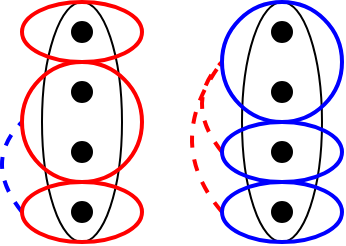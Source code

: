 <mxfile version="26.1.1">
  <diagram name="Page-1" id="72RMwLltuVNIHcj9yNdG">
    <mxGraphModel dx="478" dy="160" grid="1" gridSize="10" guides="1" tooltips="1" connect="1" arrows="1" fold="1" page="1" pageScale="1" pageWidth="160" pageHeight="120" math="0" shadow="0">
      <root>
        <mxCell id="0" />
        <mxCell id="1" parent="0" />
        <mxCell id="PUOBx-IIWF3kP0wz5X65-20" value="" style="endArrow=none;dashed=1;html=1;rounded=0;exitX=0;exitY=0.5;exitDx=0;exitDy=0;curved=1;strokeColor=#0000FF;strokeWidth=2;entryX=0;entryY=0.5;entryDx=0;entryDy=0;" parent="1" source="PUOBx-IIWF3kP0wz5X65-19" target="PUOBx-IIWF3kP0wz5X65-12" edge="1">
          <mxGeometry width="50" height="50" relative="1" as="geometry">
            <mxPoint x="19" y="486" as="sourcePoint" />
            <mxPoint x="170" y="300" as="targetPoint" />
            <Array as="points">
              <mxPoint x="70" y="320" />
            </Array>
          </mxGeometry>
        </mxCell>
        <mxCell id="PUOBx-IIWF3kP0wz5X65-52" value="" style="ellipse;whiteSpace=wrap;html=1;fillColor=none;strokeWidth=1;" parent="1" vertex="1">
          <mxGeometry x="200" y="240" width="40" height="120" as="geometry" />
        </mxCell>
        <mxCell id="PUOBx-IIWF3kP0wz5X65-67" value="" style="endArrow=none;dashed=1;html=1;rounded=0;exitX=0;exitY=0.5;exitDx=0;exitDy=0;curved=1;strokeColor=#FF0000;strokeWidth=2;entryX=0;entryY=0.5;entryDx=0;entryDy=0;" parent="1" target="PUOBx-IIWF3kP0wz5X65-51" edge="1">
          <mxGeometry width="50" height="50" relative="1" as="geometry">
            <mxPoint x="190.0" y="345" as="sourcePoint" />
            <mxPoint x="170" y="292.5" as="targetPoint" />
            <Array as="points">
              <mxPoint x="160" y="310" />
            </Array>
          </mxGeometry>
        </mxCell>
        <mxCell id="PUOBx-IIWF3kP0wz5X65-68" value="" style="endArrow=none;dashed=1;html=1;rounded=0;exitX=0;exitY=0.5;exitDx=0;exitDy=0;curved=1;strokeColor=#FF0000;strokeWidth=2;entryX=0;entryY=0.5;entryDx=0;entryDy=0;" parent="1" source="PUOBx-IIWF3kP0wz5X65-57" target="PUOBx-IIWF3kP0wz5X65-51" edge="1">
          <mxGeometry width="50" height="50" relative="1" as="geometry">
            <mxPoint x="180" y="320" as="sourcePoint" />
            <mxPoint x="180" y="275" as="targetPoint" />
            <Array as="points">
              <mxPoint x="170" y="290" />
            </Array>
          </mxGeometry>
        </mxCell>
        <mxCell id="PUOBx-IIWF3kP0wz5X65-14" value="" style="ellipse;whiteSpace=wrap;html=1;fillColor=none;strokeWidth=1;" parent="1" vertex="1">
          <mxGeometry x="100" y="240" width="40" height="120" as="geometry" />
        </mxCell>
        <mxCell id="PUOBx-IIWF3kP0wz5X65-11" value="" style="ellipse;whiteSpace=wrap;html=1;fillColor=none;strokeColor=#FF0000;strokeWidth=2;" parent="1" vertex="1">
          <mxGeometry x="90" y="240" width="60" height="30" as="geometry" />
        </mxCell>
        <mxCell id="PUOBx-IIWF3kP0wz5X65-12" value="" style="ellipse;whiteSpace=wrap;html=1;fillColor=none;strokeColor=#FF0000;strokeWidth=2;" parent="1" vertex="1">
          <mxGeometry x="90" y="270" width="60" height="60" as="geometry" />
        </mxCell>
        <mxCell id="PUOBx-IIWF3kP0wz5X65-51" value="" style="ellipse;whiteSpace=wrap;html=1;fillColor=none;strokeColor=#0000FF;strokeWidth=2;" parent="1" vertex="1">
          <mxGeometry x="190" y="240" width="60" height="60" as="geometry" />
        </mxCell>
        <mxCell id="PUOBx-IIWF3kP0wz5X65-53" value="" style="ellipse;whiteSpace=wrap;html=1;fillColor=#000000;strokeColor=default;align=center;verticalAlign=middle;fontFamily=Helvetica;fontSize=12;fontColor=default;" parent="1" vertex="1">
          <mxGeometry x="215" y="310" width="10" height="10" as="geometry" />
        </mxCell>
        <mxCell id="PUOBx-IIWF3kP0wz5X65-54" value="" style="ellipse;whiteSpace=wrap;html=1;fillColor=#000000;strokeColor=default;align=center;verticalAlign=middle;fontFamily=Helvetica;fontSize=12;fontColor=default;" parent="1" vertex="1">
          <mxGeometry x="215" y="340" width="10" height="10" as="geometry" />
        </mxCell>
        <mxCell id="PUOBx-IIWF3kP0wz5X65-55" value="" style="ellipse;whiteSpace=wrap;html=1;fillColor=#000000;strokeColor=default;align=center;verticalAlign=middle;fontFamily=Helvetica;fontSize=12;fontColor=default;" parent="1" vertex="1">
          <mxGeometry x="215" y="250" width="10" height="10" as="geometry" />
        </mxCell>
        <mxCell id="PUOBx-IIWF3kP0wz5X65-56" value="" style="ellipse;whiteSpace=wrap;html=1;fillColor=#000000;strokeColor=default;align=center;verticalAlign=middle;fontFamily=Helvetica;fontSize=12;fontColor=default;" parent="1" vertex="1">
          <mxGeometry x="215" y="280" width="10" height="10" as="geometry" />
        </mxCell>
        <mxCell id="PUOBx-IIWF3kP0wz5X65-57" value="" style="ellipse;whiteSpace=wrap;html=1;fillColor=none;strokeColor=#0000FF;strokeWidth=2;" parent="1" vertex="1">
          <mxGeometry x="190" y="300" width="60" height="30" as="geometry" />
        </mxCell>
        <mxCell id="PUOBx-IIWF3kP0wz5X65-15" value="" style="ellipse;whiteSpace=wrap;html=1;fillColor=#000000;strokeColor=default;align=center;verticalAlign=middle;fontFamily=Helvetica;fontSize=12;fontColor=default;" parent="1" vertex="1">
          <mxGeometry x="115" y="310" width="10" height="10" as="geometry" />
        </mxCell>
        <mxCell id="PUOBx-IIWF3kP0wz5X65-16" value="" style="ellipse;whiteSpace=wrap;html=1;fillColor=#000000;strokeColor=default;align=center;verticalAlign=middle;fontFamily=Helvetica;fontSize=12;fontColor=default;" parent="1" vertex="1">
          <mxGeometry x="115" y="340" width="10" height="10" as="geometry" />
        </mxCell>
        <mxCell id="PUOBx-IIWF3kP0wz5X65-17" value="" style="ellipse;whiteSpace=wrap;html=1;fillColor=#000000;strokeColor=default;align=center;verticalAlign=middle;fontFamily=Helvetica;fontSize=12;fontColor=default;" parent="1" vertex="1">
          <mxGeometry x="115" y="250" width="10" height="10" as="geometry" />
        </mxCell>
        <mxCell id="PUOBx-IIWF3kP0wz5X65-18" value="" style="ellipse;whiteSpace=wrap;html=1;fillColor=#000000;strokeColor=default;align=center;verticalAlign=middle;fontFamily=Helvetica;fontSize=12;fontColor=default;" parent="1" vertex="1">
          <mxGeometry x="115" y="280" width="10" height="10" as="geometry" />
        </mxCell>
        <mxCell id="PUOBx-IIWF3kP0wz5X65-19" value="" style="ellipse;whiteSpace=wrap;html=1;fillColor=none;strokeColor=#FF0000;strokeWidth=2;" parent="1" vertex="1">
          <mxGeometry x="90" y="330" width="60" height="30" as="geometry" />
        </mxCell>
        <mxCell id="PUOBx-IIWF3kP0wz5X65-69" value="" style="ellipse;whiteSpace=wrap;html=1;fillColor=none;strokeColor=#0000FF;strokeWidth=2;" parent="1" vertex="1">
          <mxGeometry x="190" y="330" width="60" height="30" as="geometry" />
        </mxCell>
      </root>
    </mxGraphModel>
  </diagram>
</mxfile>
